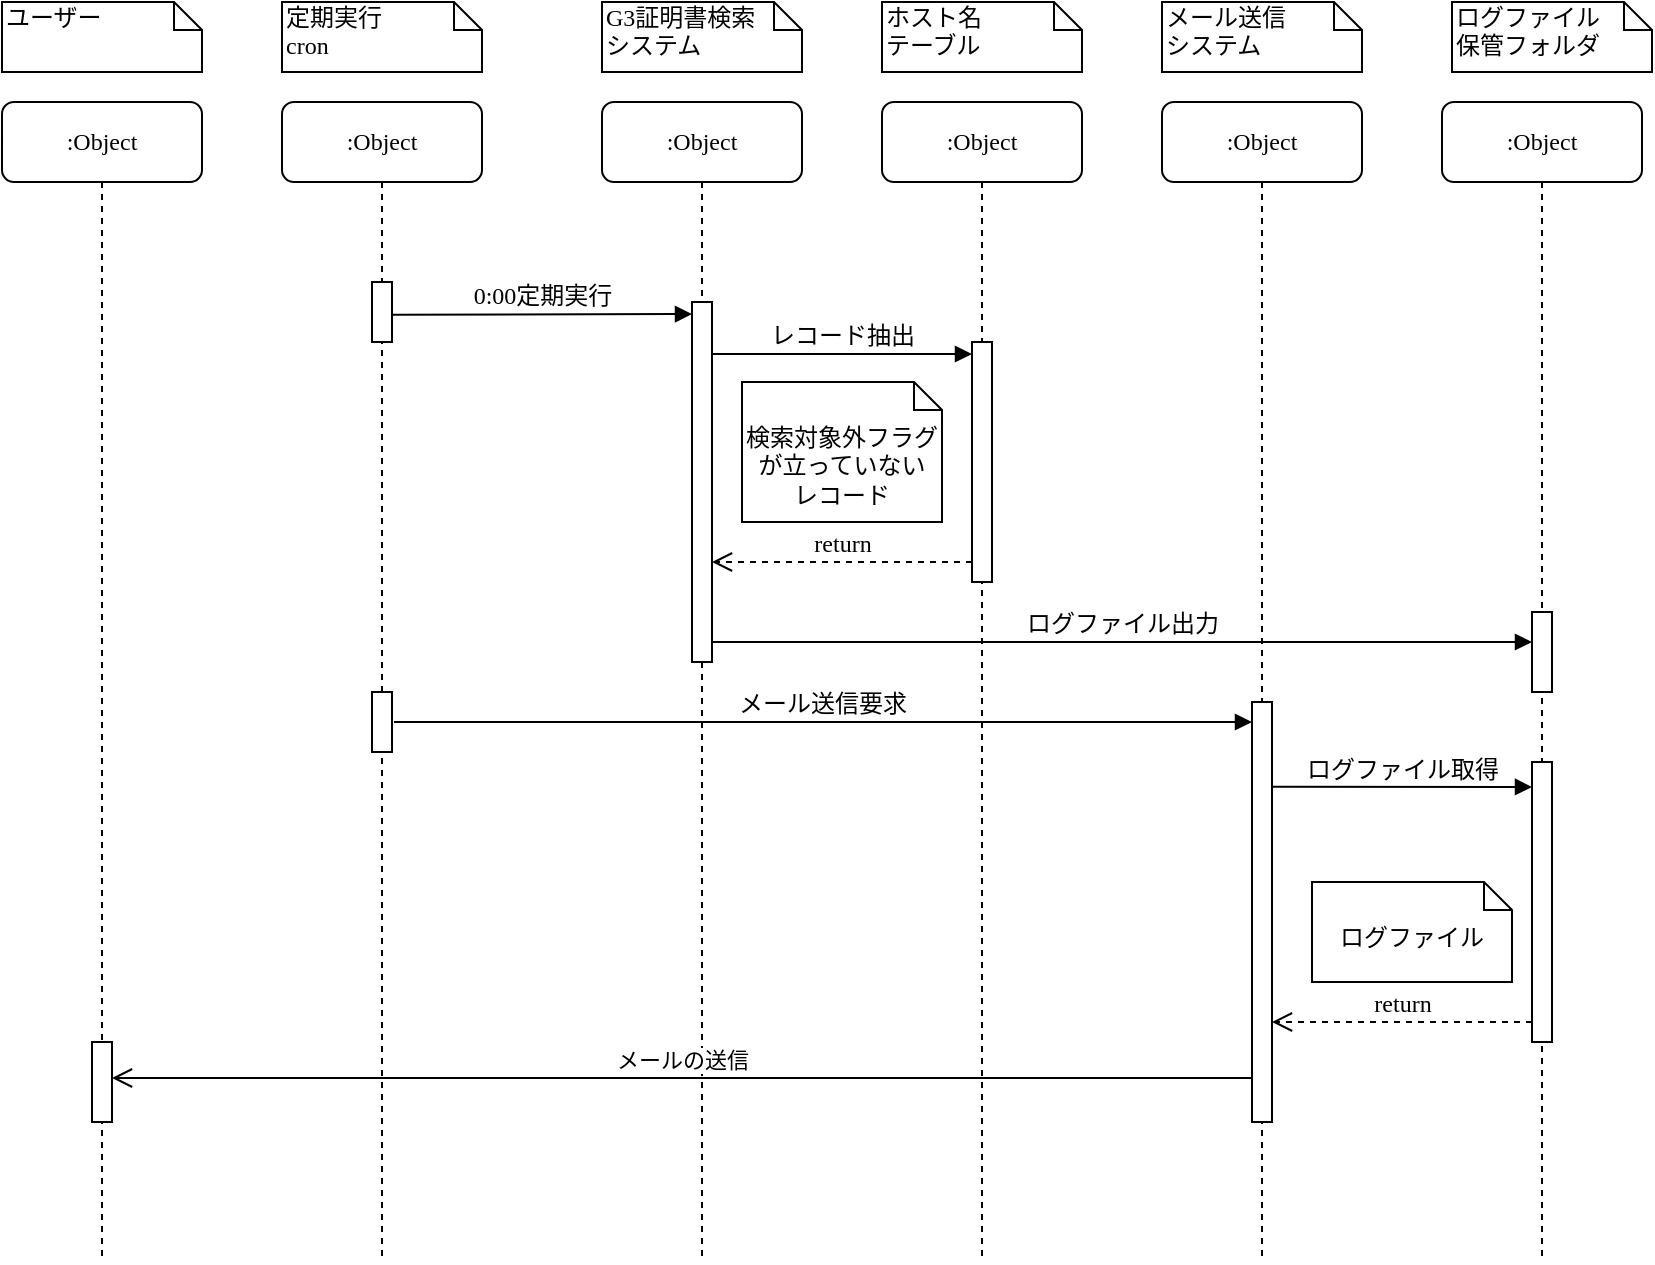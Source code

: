 <mxfile version="13.10.6" type="github" pages="6">
  <diagram name="シーケンス図（定期実行）" id="13e1069c-82ec-6db2-03f1-153e76fe0fe0">
    <mxGraphModel dx="975" dy="587" grid="1" gridSize="10" guides="1" tooltips="1" connect="1" arrows="1" fold="1" page="1" pageScale="1" pageWidth="1100" pageHeight="850" background="#ffffff" math="0" shadow="0">
      <root>
        <mxCell id="0" />
        <mxCell id="1" parent="0" />
        <mxCell id="7baba1c4bc27f4b0-2" value=":Object" style="shape=umlLifeline;perimeter=lifelinePerimeter;whiteSpace=wrap;html=1;container=1;collapsible=0;recursiveResize=0;outlineConnect=0;rounded=1;shadow=0;comic=0;labelBackgroundColor=none;strokeWidth=1;fontFamily=Verdana;fontSize=12;align=center;" parent="1" vertex="1">
          <mxGeometry x="240" y="80" width="100" height="580" as="geometry" />
        </mxCell>
        <mxCell id="7baba1c4bc27f4b0-10" value="" style="html=1;points=[];perimeter=orthogonalPerimeter;rounded=0;shadow=0;comic=0;labelBackgroundColor=none;strokeWidth=1;fontFamily=Verdana;fontSize=12;align=center;" parent="7baba1c4bc27f4b0-2" vertex="1">
          <mxGeometry x="45" y="90" width="10" height="30" as="geometry" />
        </mxCell>
        <mxCell id="7baba1c4bc27f4b0-37" value="" style="html=1;points=[];perimeter=orthogonalPerimeter;rounded=0;shadow=0;comic=0;labelBackgroundColor=none;strokeWidth=1;fontFamily=Verdana;fontSize=12;align=center;" parent="7baba1c4bc27f4b0-2" vertex="1">
          <mxGeometry x="45" y="295" width="10" height="30" as="geometry" />
        </mxCell>
        <mxCell id="7baba1c4bc27f4b0-3" value=":Object" style="shape=umlLifeline;perimeter=lifelinePerimeter;whiteSpace=wrap;html=1;container=1;collapsible=0;recursiveResize=0;outlineConnect=0;rounded=1;shadow=0;comic=0;labelBackgroundColor=none;strokeWidth=1;fontFamily=Verdana;fontSize=12;align=center;" parent="1" vertex="1">
          <mxGeometry x="400" y="80" width="100" height="580" as="geometry" />
        </mxCell>
        <mxCell id="7baba1c4bc27f4b0-13" value="" style="html=1;points=[];perimeter=orthogonalPerimeter;rounded=0;shadow=0;comic=0;labelBackgroundColor=none;strokeWidth=1;fontFamily=Verdana;fontSize=12;align=center;" parent="7baba1c4bc27f4b0-3" vertex="1">
          <mxGeometry x="45" y="100" width="10" height="180" as="geometry" />
        </mxCell>
        <mxCell id="7baba1c4bc27f4b0-4" value=":Object" style="shape=umlLifeline;perimeter=lifelinePerimeter;whiteSpace=wrap;html=1;container=1;collapsible=0;recursiveResize=0;outlineConnect=0;rounded=1;shadow=0;comic=0;labelBackgroundColor=none;strokeWidth=1;fontFamily=Verdana;fontSize=12;align=center;" parent="1" vertex="1">
          <mxGeometry x="540" y="80" width="100" height="580" as="geometry" />
        </mxCell>
        <mxCell id="7baba1c4bc27f4b0-5" value=":Object" style="shape=umlLifeline;perimeter=lifelinePerimeter;whiteSpace=wrap;html=1;container=1;collapsible=0;recursiveResize=0;outlineConnect=0;rounded=1;shadow=0;comic=0;labelBackgroundColor=none;strokeWidth=1;fontFamily=Verdana;fontSize=12;align=center;" parent="1" vertex="1">
          <mxGeometry x="680" y="80" width="100" height="580" as="geometry" />
        </mxCell>
        <mxCell id="7baba1c4bc27f4b0-6" value=":Object" style="shape=umlLifeline;perimeter=lifelinePerimeter;whiteSpace=wrap;html=1;container=1;collapsible=0;recursiveResize=0;outlineConnect=0;rounded=1;shadow=0;comic=0;labelBackgroundColor=none;strokeWidth=1;fontFamily=Verdana;fontSize=12;align=center;" parent="1" vertex="1">
          <mxGeometry x="820" y="80" width="100" height="580" as="geometry" />
        </mxCell>
        <mxCell id="HY1Ta8MhCHpQZ7dJACeX-5" value="" style="html=1;points=[];perimeter=orthogonalPerimeter;rounded=0;shadow=0;comic=0;labelBackgroundColor=none;strokeWidth=1;fontFamily=Verdana;fontSize=12;align=center;" parent="7baba1c4bc27f4b0-6" vertex="1">
          <mxGeometry x="45" y="255" width="10" height="40" as="geometry" />
        </mxCell>
        <mxCell id="HY1Ta8MhCHpQZ7dJACeX-6" value="" style="html=1;points=[];perimeter=orthogonalPerimeter;rounded=0;shadow=0;comic=0;labelBackgroundColor=none;strokeWidth=1;fontFamily=Verdana;fontSize=12;align=center;" parent="7baba1c4bc27f4b0-6" vertex="1">
          <mxGeometry x="45" y="330" width="10" height="140" as="geometry" />
        </mxCell>
        <mxCell id="7baba1c4bc27f4b0-8" value=":Object" style="shape=umlLifeline;perimeter=lifelinePerimeter;whiteSpace=wrap;html=1;container=1;collapsible=0;recursiveResize=0;outlineConnect=0;rounded=1;shadow=0;comic=0;labelBackgroundColor=none;strokeWidth=1;fontFamily=Verdana;fontSize=12;align=center;" parent="1" vertex="1">
          <mxGeometry x="100" y="80" width="100" height="580" as="geometry" />
        </mxCell>
        <mxCell id="7baba1c4bc27f4b0-9" value="" style="html=1;points=[];perimeter=orthogonalPerimeter;rounded=0;shadow=0;comic=0;labelBackgroundColor=none;strokeWidth=1;fontFamily=Verdana;fontSize=12;align=center;" parent="7baba1c4bc27f4b0-8" vertex="1">
          <mxGeometry x="45" y="470" width="10" height="40" as="geometry" />
        </mxCell>
        <mxCell id="7baba1c4bc27f4b0-16" value="" style="html=1;points=[];perimeter=orthogonalPerimeter;rounded=0;shadow=0;comic=0;labelBackgroundColor=none;strokeWidth=1;fontFamily=Verdana;fontSize=12;align=center;" parent="1" vertex="1">
          <mxGeometry x="585" y="200" width="10" height="120" as="geometry" />
        </mxCell>
        <mxCell id="7baba1c4bc27f4b0-17" value="レコード抽出" style="html=1;verticalAlign=bottom;endArrow=block;labelBackgroundColor=none;fontFamily=Verdana;fontSize=12;edgeStyle=elbowEdgeStyle;elbow=vertical;" parent="1" edge="1">
          <mxGeometry relative="1" as="geometry">
            <mxPoint x="455" y="206" as="sourcePoint" />
            <Array as="points">
              <mxPoint x="460" y="206" />
            </Array>
            <mxPoint x="585" y="206" as="targetPoint" />
          </mxGeometry>
        </mxCell>
        <mxCell id="7baba1c4bc27f4b0-19" value="" style="html=1;points=[];perimeter=orthogonalPerimeter;rounded=0;shadow=0;comic=0;labelBackgroundColor=none;strokeWidth=1;fontFamily=Verdana;fontSize=12;align=center;" parent="1" vertex="1">
          <mxGeometry x="725" y="380" width="10" height="210" as="geometry" />
        </mxCell>
        <mxCell id="7baba1c4bc27f4b0-21" value="return" style="html=1;verticalAlign=bottom;endArrow=open;dashed=1;endSize=8;labelBackgroundColor=none;fontFamily=Verdana;fontSize=12;edgeStyle=elbowEdgeStyle;elbow=vertical;" parent="1" edge="1">
          <mxGeometry relative="1" as="geometry">
            <mxPoint x="455" y="310" as="targetPoint" />
            <Array as="points">
              <mxPoint x="530" y="310" />
              <mxPoint x="530" y="300" />
              <mxPoint x="560" y="300" />
            </Array>
            <mxPoint x="585" y="310" as="sourcePoint" />
          </mxGeometry>
        </mxCell>
        <mxCell id="7baba1c4bc27f4b0-14" value="0:00定期実行" style="html=1;verticalAlign=bottom;endArrow=block;entryX=0;entryY=0;labelBackgroundColor=none;fontFamily=Verdana;fontSize=12;edgeStyle=elbowEdgeStyle;elbow=vertical;" parent="1" edge="1">
          <mxGeometry relative="1" as="geometry">
            <mxPoint x="295" y="186.333" as="sourcePoint" />
            <mxPoint x="445" y="186.0" as="targetPoint" />
          </mxGeometry>
        </mxCell>
        <mxCell id="7baba1c4bc27f4b0-40" value="ユーザー" style="shape=note;whiteSpace=wrap;html=1;size=14;verticalAlign=top;align=left;spacingTop=-6;rounded=0;shadow=0;comic=0;labelBackgroundColor=none;strokeWidth=1;fontFamily=Verdana;fontSize=12" parent="1" vertex="1">
          <mxGeometry x="100" y="30" width="100" height="35" as="geometry" />
        </mxCell>
        <mxCell id="7baba1c4bc27f4b0-41" value="&lt;div&gt;ホスト名&lt;/div&gt;&lt;div&gt;テーブル&lt;/div&gt;" style="shape=note;whiteSpace=wrap;html=1;size=14;verticalAlign=top;align=left;spacingTop=-6;rounded=0;shadow=0;comic=0;labelBackgroundColor=none;strokeWidth=1;fontFamily=Verdana;fontSize=12" parent="1" vertex="1">
          <mxGeometry x="540" y="30" width="100" height="35" as="geometry" />
        </mxCell>
        <mxCell id="7baba1c4bc27f4b0-42" value="G3証明書検索&lt;br&gt;システム" style="shape=note;whiteSpace=wrap;html=1;size=14;verticalAlign=top;align=left;spacingTop=-6;rounded=0;shadow=0;comic=0;labelBackgroundColor=none;strokeWidth=1;fontFamily=Verdana;fontSize=12" parent="1" vertex="1">
          <mxGeometry x="400" y="30" width="100" height="35" as="geometry" />
        </mxCell>
        <mxCell id="7baba1c4bc27f4b0-43" value="&lt;div&gt;メール送信&lt;/div&gt;&lt;div&gt;システム&lt;br&gt;&lt;/div&gt;" style="shape=note;whiteSpace=wrap;html=1;size=14;verticalAlign=top;align=left;spacingTop=-6;rounded=0;shadow=0;comic=0;labelBackgroundColor=none;strokeWidth=1;fontFamily=Verdana;fontSize=12" parent="1" vertex="1">
          <mxGeometry x="680" y="30" width="100" height="35" as="geometry" />
        </mxCell>
        <mxCell id="7baba1c4bc27f4b0-44" value="定期実行&lt;br&gt;cron" style="shape=note;whiteSpace=wrap;html=1;size=14;verticalAlign=top;align=left;spacingTop=-6;rounded=0;shadow=0;comic=0;labelBackgroundColor=none;strokeWidth=1;fontFamily=Verdana;fontSize=12" parent="1" vertex="1">
          <mxGeometry x="240" y="30" width="100" height="35" as="geometry" />
        </mxCell>
        <mxCell id="7baba1c4bc27f4b0-45" value="ログファイル&lt;br&gt;保管フォルダ" style="shape=note;whiteSpace=wrap;html=1;size=14;verticalAlign=top;align=left;spacingTop=-6;rounded=0;shadow=0;comic=0;labelBackgroundColor=none;strokeWidth=1;fontFamily=Verdana;fontSize=12" parent="1" vertex="1">
          <mxGeometry x="825" y="30" width="100" height="35" as="geometry" />
        </mxCell>
        <mxCell id="HY1Ta8MhCHpQZ7dJACeX-1" value="検索対象外フラグが立っていない&lt;br&gt;レコード" style="shape=note2;boundedLbl=1;whiteSpace=wrap;html=1;size=14;verticalAlign=top;align=center;" parent="1" vertex="1">
          <mxGeometry x="470" y="220" width="100" height="70" as="geometry" />
        </mxCell>
        <mxCell id="HY1Ta8MhCHpQZ7dJACeX-2" value="メール送信要求" style="html=1;verticalAlign=bottom;endArrow=block;labelBackgroundColor=none;fontFamily=Verdana;fontSize=12;edgeStyle=elbowEdgeStyle;elbow=vertical;" parent="1" target="7baba1c4bc27f4b0-19" edge="1">
          <mxGeometry relative="1" as="geometry">
            <mxPoint x="296" y="390.003" as="sourcePoint" />
            <mxPoint x="556" y="390" as="targetPoint" />
          </mxGeometry>
        </mxCell>
        <mxCell id="HY1Ta8MhCHpQZ7dJACeX-3" value="メールの送信" style="html=1;verticalAlign=bottom;endArrow=open;endSize=8;" parent="1" target="7baba1c4bc27f4b0-9" edge="1">
          <mxGeometry relative="1" as="geometry">
            <mxPoint x="725" y="568" as="sourcePoint" />
            <mxPoint x="149.833" y="568" as="targetPoint" />
          </mxGeometry>
        </mxCell>
        <mxCell id="HY1Ta8MhCHpQZ7dJACeX-4" value="ログファイル出力" style="html=1;verticalAlign=bottom;endArrow=block;labelBackgroundColor=none;fontFamily=Verdana;fontSize=12;edgeStyle=elbowEdgeStyle;elbow=vertical;" parent="1" source="7baba1c4bc27f4b0-13" target="HY1Ta8MhCHpQZ7dJACeX-5" edge="1">
          <mxGeometry relative="1" as="geometry">
            <mxPoint x="457" y="350" as="sourcePoint" />
            <mxPoint x="866.5" y="350.333" as="targetPoint" />
            <Array as="points">
              <mxPoint x="680" y="350" />
            </Array>
          </mxGeometry>
        </mxCell>
        <mxCell id="HY1Ta8MhCHpQZ7dJACeX-7" value="ログファイル取得" style="html=1;verticalAlign=bottom;endArrow=block;labelBackgroundColor=none;fontFamily=Verdana;fontSize=12;edgeStyle=elbowEdgeStyle;elbow=vertical;" parent="1" edge="1">
          <mxGeometry relative="1" as="geometry">
            <mxPoint x="735" y="422.333" as="sourcePoint" />
            <mxPoint x="865" y="422.333" as="targetPoint" />
          </mxGeometry>
        </mxCell>
        <mxCell id="HY1Ta8MhCHpQZ7dJACeX-8" value="return" style="html=1;verticalAlign=bottom;endArrow=open;dashed=1;endSize=8;labelBackgroundColor=none;fontFamily=Verdana;fontSize=12;edgeStyle=elbowEdgeStyle;elbow=vertical;" parent="1" source="HY1Ta8MhCHpQZ7dJACeX-6" target="7baba1c4bc27f4b0-19" edge="1">
          <mxGeometry relative="1" as="geometry">
            <mxPoint x="730" y="540" as="targetPoint" />
            <Array as="points">
              <mxPoint x="815" y="540" />
              <mxPoint x="815" y="530" />
              <mxPoint x="845" y="530" />
            </Array>
            <mxPoint x="870" y="540" as="sourcePoint" />
          </mxGeometry>
        </mxCell>
        <mxCell id="HY1Ta8MhCHpQZ7dJACeX-9" value="ログファイル" style="shape=note2;boundedLbl=1;whiteSpace=wrap;html=1;size=14;verticalAlign=top;align=center;" parent="1" vertex="1">
          <mxGeometry x="755" y="470" width="100" height="50" as="geometry" />
        </mxCell>
      </root>
    </mxGraphModel>
  </diagram>
  <diagram id="m0Q9sx268DfUwjhK4s5F" name="シーケンス図（特定日検索）">
    <mxGraphModel dx="975" dy="587" grid="1" gridSize="10" guides="1" tooltips="1" connect="1" arrows="1" fold="1" page="1" pageScale="1" pageWidth="827" pageHeight="1169" math="0" shadow="0">
      <root>
        <mxCell id="Yc9LPZd54kfcNAisiiT4-0" />
        <mxCell id="Yc9LPZd54kfcNAisiiT4-1" parent="Yc9LPZd54kfcNAisiiT4-0" />
        <mxCell id="Yc9LPZd54kfcNAisiiT4-2" value=":Object" style="shape=umlLifeline;perimeter=lifelinePerimeter;whiteSpace=wrap;html=1;container=1;collapsible=0;recursiveResize=0;outlineConnect=0;rounded=1;shadow=0;comic=0;labelBackgroundColor=none;strokeWidth=1;fontFamily=Verdana;fontSize=12;align=center;" vertex="1" parent="Yc9LPZd54kfcNAisiiT4-1">
          <mxGeometry x="180" y="90" width="100" height="580" as="geometry" />
        </mxCell>
        <mxCell id="Yc9LPZd54kfcNAisiiT4-3" value="" style="html=1;points=[];perimeter=orthogonalPerimeter;rounded=0;shadow=0;comic=0;labelBackgroundColor=none;strokeWidth=1;fontFamily=Verdana;fontSize=12;align=center;" vertex="1" parent="Yc9LPZd54kfcNAisiiT4-2">
          <mxGeometry x="45" y="90" width="10" height="180" as="geometry" />
        </mxCell>
        <mxCell id="Yc9LPZd54kfcNAisiiT4-4" value="" style="html=1;points=[];perimeter=orthogonalPerimeter;rounded=0;shadow=0;comic=0;labelBackgroundColor=none;strokeWidth=1;fontFamily=Verdana;fontSize=12;align=center;" vertex="1" parent="Yc9LPZd54kfcNAisiiT4-2">
          <mxGeometry x="45" y="290" width="10" height="50" as="geometry" />
        </mxCell>
        <mxCell id="Yc9LPZd54kfcNAisiiT4-5" value="画面更新" style="html=1;verticalAlign=bottom;endArrow=block;" edge="1" parent="Yc9LPZd54kfcNAisiiT4-2" source="Yc9LPZd54kfcNAisiiT4-4" target="Yc9LPZd54kfcNAisiiT4-4">
          <mxGeometry x="0.333" y="-35" width="80" relative="1" as="geometry">
            <mxPoint x="50" y="300" as="sourcePoint" />
            <mxPoint x="130" y="300" as="targetPoint" />
            <mxPoint x="35" y="35" as="offset" />
          </mxGeometry>
        </mxCell>
        <mxCell id="Yc9LPZd54kfcNAisiiT4-6" value=":Object" style="shape=umlLifeline;perimeter=lifelinePerimeter;whiteSpace=wrap;html=1;container=1;collapsible=0;recursiveResize=0;outlineConnect=0;rounded=1;shadow=0;comic=0;labelBackgroundColor=none;strokeWidth=1;fontFamily=Verdana;fontSize=12;align=center;" vertex="1" parent="Yc9LPZd54kfcNAisiiT4-1">
          <mxGeometry x="340" y="90" width="100" height="580" as="geometry" />
        </mxCell>
        <mxCell id="Yc9LPZd54kfcNAisiiT4-7" value="" style="html=1;points=[];perimeter=orthogonalPerimeter;rounded=0;shadow=0;comic=0;labelBackgroundColor=none;strokeWidth=1;fontFamily=Verdana;fontSize=12;align=center;" vertex="1" parent="Yc9LPZd54kfcNAisiiT4-6">
          <mxGeometry x="45" y="117.5" width="10" height="152.5" as="geometry" />
        </mxCell>
        <mxCell id="Yc9LPZd54kfcNAisiiT4-8" value=":Object" style="shape=umlLifeline;perimeter=lifelinePerimeter;whiteSpace=wrap;html=1;container=1;collapsible=0;recursiveResize=0;outlineConnect=0;rounded=1;shadow=0;comic=0;labelBackgroundColor=none;strokeWidth=1;fontFamily=Verdana;fontSize=12;align=center;" vertex="1" parent="Yc9LPZd54kfcNAisiiT4-1">
          <mxGeometry x="40" y="90" width="100" height="580" as="geometry" />
        </mxCell>
        <mxCell id="Yc9LPZd54kfcNAisiiT4-9" value="" style="html=1;points=[];perimeter=orthogonalPerimeter;rounded=0;shadow=0;comic=0;labelBackgroundColor=none;strokeWidth=1;fontFamily=Verdana;fontSize=12;align=center;" vertex="1" parent="Yc9LPZd54kfcNAisiiT4-8">
          <mxGeometry x="45" y="90" width="10" height="270" as="geometry" />
        </mxCell>
        <mxCell id="Yc9LPZd54kfcNAisiiT4-10" value="ログイン" style="html=1;verticalAlign=bottom;endArrow=block;labelBackgroundColor=none;fontFamily=Verdana;fontSize=12;edgeStyle=elbowEdgeStyle;elbow=vertical;" edge="1" parent="Yc9LPZd54kfcNAisiiT4-1" source="Yc9LPZd54kfcNAisiiT4-9" target="Yc9LPZd54kfcNAisiiT4-3">
          <mxGeometry relative="1" as="geometry">
            <mxPoint x="90" y="196.333" as="sourcePoint" />
            <mxPoint x="229.5" y="196" as="targetPoint" />
            <Array as="points">
              <mxPoint x="160" y="200" />
            </Array>
          </mxGeometry>
        </mxCell>
        <mxCell id="Yc9LPZd54kfcNAisiiT4-11" value="ユーザー" style="shape=note;whiteSpace=wrap;html=1;size=14;verticalAlign=top;align=left;spacingTop=-6;rounded=0;shadow=0;comic=0;labelBackgroundColor=none;strokeWidth=1;fontFamily=Verdana;fontSize=12" vertex="1" parent="Yc9LPZd54kfcNAisiiT4-1">
          <mxGeometry x="40" y="40" width="100" height="35" as="geometry" />
        </mxCell>
        <mxCell id="Yc9LPZd54kfcNAisiiT4-12" value="ログファイル&lt;br&gt;検索画面" style="shape=note;whiteSpace=wrap;html=1;size=14;verticalAlign=top;align=left;spacingTop=-6;rounded=0;shadow=0;comic=0;labelBackgroundColor=none;strokeWidth=1;fontFamily=Verdana;fontSize=12" vertex="1" parent="Yc9LPZd54kfcNAisiiT4-1">
          <mxGeometry x="180" y="40" width="100" height="35" as="geometry" />
        </mxCell>
        <mxCell id="Yc9LPZd54kfcNAisiiT4-13" value="ログファイル&lt;br&gt;保管フォルダ" style="shape=note;whiteSpace=wrap;html=1;size=14;verticalAlign=top;align=left;spacingTop=-6;rounded=0;shadow=0;comic=0;labelBackgroundColor=none;strokeWidth=1;fontFamily=Verdana;fontSize=12" vertex="1" parent="Yc9LPZd54kfcNAisiiT4-1">
          <mxGeometry x="340" y="40" width="100" height="35" as="geometry" />
        </mxCell>
        <mxCell id="Yc9LPZd54kfcNAisiiT4-14" value="対象ログファイル要求" style="html=1;verticalAlign=bottom;endArrow=block;labelBackgroundColor=none;fontFamily=Verdana;fontSize=12;edgeStyle=elbowEdgeStyle;elbow=vertical;" edge="1" parent="Yc9LPZd54kfcNAisiiT4-1" source="Yc9LPZd54kfcNAisiiT4-3" target="Yc9LPZd54kfcNAisiiT4-7">
          <mxGeometry relative="1" as="geometry">
            <mxPoint x="230" y="230.003" as="sourcePoint" />
            <mxPoint x="659" y="230.333" as="targetPoint" />
            <Array as="points">
              <mxPoint x="320" y="220" />
            </Array>
          </mxGeometry>
        </mxCell>
        <mxCell id="Yc9LPZd54kfcNAisiiT4-15" value="return" style="html=1;verticalAlign=bottom;endArrow=open;dashed=1;endSize=8;labelBackgroundColor=none;fontFamily=Verdana;fontSize=12;edgeStyle=elbowEdgeStyle;elbow=vertical;exitX=0.167;exitY=0.875;exitDx=0;exitDy=0;exitPerimeter=0;" edge="1" parent="Yc9LPZd54kfcNAisiiT4-1" source="Yc9LPZd54kfcNAisiiT4-7" target="Yc9LPZd54kfcNAisiiT4-3">
          <mxGeometry relative="1" as="geometry">
            <mxPoint x="240" y="340" as="targetPoint" />
            <Array as="points">
              <mxPoint x="320" y="340" />
              <mxPoint x="320" y="330" />
              <mxPoint x="350" y="330" />
            </Array>
            <mxPoint x="370" y="340" as="sourcePoint" />
          </mxGeometry>
        </mxCell>
        <mxCell id="Yc9LPZd54kfcNAisiiT4-16" value="ログファイル" style="shape=note2;boundedLbl=1;whiteSpace=wrap;html=1;size=14;verticalAlign=top;align=center;" vertex="1" parent="Yc9LPZd54kfcNAisiiT4-1">
          <mxGeometry x="260" y="270" width="100" height="50" as="geometry" />
        </mxCell>
      </root>
    </mxGraphModel>
  </diagram>
  <diagram id="UDphBPeWMdEb_0x8lWvM" name="シーケンス図（全数検索）">
    <mxGraphModel dx="975" dy="587" grid="1" gridSize="10" guides="1" tooltips="1" connect="1" arrows="1" fold="1" page="1" pageScale="1" pageWidth="827" pageHeight="1169" math="0" shadow="0">
      <root>
        <mxCell id="hJKMPfbXmjfWC26w4vhZ-0" />
        <mxCell id="hJKMPfbXmjfWC26w4vhZ-1" parent="hJKMPfbXmjfWC26w4vhZ-0" />
        <mxCell id="hJKMPfbXmjfWC26w4vhZ-2" value=":Object" style="shape=umlLifeline;perimeter=lifelinePerimeter;whiteSpace=wrap;html=1;container=1;collapsible=0;recursiveResize=0;outlineConnect=0;rounded=1;shadow=0;comic=0;labelBackgroundColor=none;strokeWidth=1;fontFamily=Verdana;fontSize=12;align=center;" vertex="1" parent="hJKMPfbXmjfWC26w4vhZ-1">
          <mxGeometry x="180" y="90" width="100" height="740" as="geometry" />
        </mxCell>
        <mxCell id="hJKMPfbXmjfWC26w4vhZ-3" value="" style="html=1;points=[];perimeter=orthogonalPerimeter;rounded=0;shadow=0;comic=0;labelBackgroundColor=none;strokeWidth=1;fontFamily=Verdana;fontSize=12;align=center;" vertex="1" parent="hJKMPfbXmjfWC26w4vhZ-2">
          <mxGeometry x="45" y="90" width="10" height="530" as="geometry" />
        </mxCell>
        <mxCell id="hJKMPfbXmjfWC26w4vhZ-4" value="" style="html=1;points=[];perimeter=orthogonalPerimeter;rounded=0;shadow=0;comic=0;labelBackgroundColor=none;strokeWidth=1;fontFamily=Verdana;fontSize=12;align=center;" vertex="1" parent="hJKMPfbXmjfWC26w4vhZ-2">
          <mxGeometry x="45" y="660" width="10" height="40" as="geometry" />
        </mxCell>
        <mxCell id="hJKMPfbXmjfWC26w4vhZ-5" value="画面更新" style="html=1;verticalAlign=bottom;endArrow=block;" edge="1" parent="hJKMPfbXmjfWC26w4vhZ-2" source="hJKMPfbXmjfWC26w4vhZ-4" target="hJKMPfbXmjfWC26w4vhZ-4">
          <mxGeometry x="0.333" y="-35" width="80" relative="1" as="geometry">
            <mxPoint x="60" y="670" as="sourcePoint" />
            <mxPoint x="140" y="670" as="targetPoint" />
            <mxPoint x="35" y="35" as="offset" />
          </mxGeometry>
        </mxCell>
        <mxCell id="hJKMPfbXmjfWC26w4vhZ-6" value=":Object" style="shape=umlLifeline;perimeter=lifelinePerimeter;whiteSpace=wrap;html=1;container=1;collapsible=0;recursiveResize=0;outlineConnect=0;rounded=1;shadow=0;comic=0;labelBackgroundColor=none;strokeWidth=1;fontFamily=Verdana;fontSize=12;align=center;" vertex="1" parent="hJKMPfbXmjfWC26w4vhZ-1">
          <mxGeometry x="340" y="90" width="100" height="740" as="geometry" />
        </mxCell>
        <mxCell id="hJKMPfbXmjfWC26w4vhZ-7" value="" style="html=1;points=[];perimeter=orthogonalPerimeter;rounded=0;shadow=0;comic=0;labelBackgroundColor=none;strokeWidth=1;fontFamily=Verdana;fontSize=12;align=center;" vertex="1" parent="hJKMPfbXmjfWC26w4vhZ-6">
          <mxGeometry x="45" y="100" width="10" height="320" as="geometry" />
        </mxCell>
        <mxCell id="hJKMPfbXmjfWC26w4vhZ-8" value=":Object" style="shape=umlLifeline;perimeter=lifelinePerimeter;whiteSpace=wrap;html=1;container=1;collapsible=0;recursiveResize=0;outlineConnect=0;rounded=1;shadow=0;comic=0;labelBackgroundColor=none;strokeWidth=1;fontFamily=Verdana;fontSize=12;align=center;" vertex="1" parent="hJKMPfbXmjfWC26w4vhZ-1">
          <mxGeometry x="480" y="90" width="100" height="740" as="geometry" />
        </mxCell>
        <mxCell id="hJKMPfbXmjfWC26w4vhZ-9" value=":Object" style="shape=umlLifeline;perimeter=lifelinePerimeter;whiteSpace=wrap;html=1;container=1;collapsible=0;recursiveResize=0;outlineConnect=0;rounded=1;shadow=0;comic=0;labelBackgroundColor=none;strokeWidth=1;fontFamily=Verdana;fontSize=12;align=center;" vertex="1" parent="hJKMPfbXmjfWC26w4vhZ-1">
          <mxGeometry x="620" y="90" width="100" height="740" as="geometry" />
        </mxCell>
        <mxCell id="hJKMPfbXmjfWC26w4vhZ-10" value="" style="html=1;points=[];perimeter=orthogonalPerimeter;rounded=0;shadow=0;comic=0;labelBackgroundColor=none;strokeWidth=1;fontFamily=Verdana;fontSize=12;align=center;" vertex="1" parent="hJKMPfbXmjfWC26w4vhZ-9">
          <mxGeometry x="45" y="457" width="10" height="163" as="geometry" />
        </mxCell>
        <mxCell id="hJKMPfbXmjfWC26w4vhZ-11" value=":Object" style="shape=umlLifeline;perimeter=lifelinePerimeter;whiteSpace=wrap;html=1;container=1;collapsible=0;recursiveResize=0;outlineConnect=0;rounded=1;shadow=0;comic=0;labelBackgroundColor=none;strokeWidth=1;fontFamily=Verdana;fontSize=12;align=center;" vertex="1" parent="hJKMPfbXmjfWC26w4vhZ-1">
          <mxGeometry x="40" y="90" width="100" height="740" as="geometry" />
        </mxCell>
        <mxCell id="hJKMPfbXmjfWC26w4vhZ-12" value="" style="html=1;points=[];perimeter=orthogonalPerimeter;rounded=0;shadow=0;comic=0;labelBackgroundColor=none;strokeWidth=1;fontFamily=Verdana;fontSize=12;align=center;" vertex="1" parent="hJKMPfbXmjfWC26w4vhZ-11">
          <mxGeometry x="45" y="90" width="10" height="630" as="geometry" />
        </mxCell>
        <mxCell id="hJKMPfbXmjfWC26w4vhZ-13" value="" style="html=1;points=[];perimeter=orthogonalPerimeter;rounded=0;shadow=0;comic=0;labelBackgroundColor=none;strokeWidth=1;fontFamily=Verdana;fontSize=12;align=center;" vertex="1" parent="hJKMPfbXmjfWC26w4vhZ-1">
          <mxGeometry x="525" y="210" width="10" height="130" as="geometry" />
        </mxCell>
        <mxCell id="hJKMPfbXmjfWC26w4vhZ-14" value="全レコード抽出" style="html=1;verticalAlign=bottom;endArrow=block;labelBackgroundColor=none;fontFamily=Verdana;fontSize=12;edgeStyle=elbowEdgeStyle;elbow=vertical;" edge="1" parent="hJKMPfbXmjfWC26w4vhZ-1">
          <mxGeometry relative="1" as="geometry">
            <mxPoint x="395" y="240" as="sourcePoint" />
            <Array as="points">
              <mxPoint x="400" y="240" />
            </Array>
            <mxPoint x="525" y="240" as="targetPoint" />
          </mxGeometry>
        </mxCell>
        <mxCell id="hJKMPfbXmjfWC26w4vhZ-15" value="" style="html=1;points=[];perimeter=orthogonalPerimeter;rounded=0;shadow=0;comic=0;labelBackgroundColor=none;strokeWidth=1;fontFamily=Verdana;fontSize=12;align=center;" vertex="1" parent="hJKMPfbXmjfWC26w4vhZ-1">
          <mxGeometry x="665" y="443" width="10" height="40" as="geometry" />
        </mxCell>
        <mxCell id="hJKMPfbXmjfWC26w4vhZ-16" value="return" style="html=1;verticalAlign=bottom;endArrow=open;dashed=1;endSize=8;labelBackgroundColor=none;fontFamily=Verdana;fontSize=12;edgeStyle=elbowEdgeStyle;elbow=vertical;" edge="1" parent="hJKMPfbXmjfWC26w4vhZ-1" source="hJKMPfbXmjfWC26w4vhZ-13" target="hJKMPfbXmjfWC26w4vhZ-7">
          <mxGeometry relative="1" as="geometry">
            <mxPoint x="395" y="330" as="targetPoint" />
            <Array as="points">
              <mxPoint x="470" y="330" />
              <mxPoint x="470" y="320" />
              <mxPoint x="500" y="320" />
            </Array>
            <mxPoint x="525" y="330" as="sourcePoint" />
          </mxGeometry>
        </mxCell>
        <mxCell id="hJKMPfbXmjfWC26w4vhZ-17" value="ユーザー" style="shape=note;whiteSpace=wrap;html=1;size=14;verticalAlign=top;align=left;spacingTop=-6;rounded=0;shadow=0;comic=0;labelBackgroundColor=none;strokeWidth=1;fontFamily=Verdana;fontSize=12" vertex="1" parent="hJKMPfbXmjfWC26w4vhZ-1">
          <mxGeometry x="40" y="40" width="100" height="35" as="geometry" />
        </mxCell>
        <mxCell id="hJKMPfbXmjfWC26w4vhZ-18" value="&lt;div&gt;ホスト名&lt;/div&gt;&lt;div&gt;テーブル&lt;/div&gt;" style="shape=note;whiteSpace=wrap;html=1;size=14;verticalAlign=top;align=left;spacingTop=-6;rounded=0;shadow=0;comic=0;labelBackgroundColor=none;strokeWidth=1;fontFamily=Verdana;fontSize=12" vertex="1" parent="hJKMPfbXmjfWC26w4vhZ-1">
          <mxGeometry x="480" y="40" width="100" height="35" as="geometry" />
        </mxCell>
        <mxCell id="hJKMPfbXmjfWC26w4vhZ-19" value="G3証明書検索&lt;br&gt;システム" style="shape=note;whiteSpace=wrap;html=1;size=14;verticalAlign=top;align=left;spacingTop=-6;rounded=0;shadow=0;comic=0;labelBackgroundColor=none;strokeWidth=1;fontFamily=Verdana;fontSize=12" vertex="1" parent="hJKMPfbXmjfWC26w4vhZ-1">
          <mxGeometry x="340" y="40" width="100" height="35" as="geometry" />
        </mxCell>
        <mxCell id="hJKMPfbXmjfWC26w4vhZ-20" value="ログファイル&lt;br&gt;保管フォルダ" style="shape=note;whiteSpace=wrap;html=1;size=14;verticalAlign=top;align=left;spacingTop=-6;rounded=0;shadow=0;comic=0;labelBackgroundColor=none;strokeWidth=1;fontFamily=Verdana;fontSize=12" vertex="1" parent="hJKMPfbXmjfWC26w4vhZ-1">
          <mxGeometry x="620" y="40" width="100" height="35" as="geometry" />
        </mxCell>
        <mxCell id="hJKMPfbXmjfWC26w4vhZ-21" value="ログファイル&lt;br&gt;検索画面" style="shape=note;whiteSpace=wrap;html=1;size=14;verticalAlign=top;align=left;spacingTop=-6;rounded=0;shadow=0;comic=0;labelBackgroundColor=none;strokeWidth=1;fontFamily=Verdana;fontSize=12" vertex="1" parent="hJKMPfbXmjfWC26w4vhZ-1">
          <mxGeometry x="180" y="40" width="100" height="35" as="geometry" />
        </mxCell>
        <mxCell id="hJKMPfbXmjfWC26w4vhZ-22" value="全レコード" style="shape=note2;boundedLbl=1;whiteSpace=wrap;html=1;size=14;verticalAlign=top;align=center;" vertex="1" parent="hJKMPfbXmjfWC26w4vhZ-1">
          <mxGeometry x="410" y="260" width="100" height="50" as="geometry" />
        </mxCell>
        <mxCell id="hJKMPfbXmjfWC26w4vhZ-23" value="ログファイル要求" style="html=1;verticalAlign=bottom;endArrow=block;labelBackgroundColor=none;fontFamily=Verdana;fontSize=12;edgeStyle=elbowEdgeStyle;elbow=vertical;" edge="1" parent="hJKMPfbXmjfWC26w4vhZ-1" target="hJKMPfbXmjfWC26w4vhZ-10">
          <mxGeometry relative="1" as="geometry">
            <mxPoint x="236" y="567.003" as="sourcePoint" />
            <mxPoint x="665" y="567.333" as="targetPoint" />
          </mxGeometry>
        </mxCell>
        <mxCell id="hJKMPfbXmjfWC26w4vhZ-24" value="&lt;div&gt;ログファイル保存&lt;/div&gt;&lt;div&gt;（同名ファイルがあれば上書き）&lt;br&gt;&lt;/div&gt;" style="html=1;verticalAlign=bottom;endArrow=block;labelBackgroundColor=none;fontFamily=Verdana;fontSize=12;edgeStyle=elbowEdgeStyle;elbow=vertical;" edge="1" parent="hJKMPfbXmjfWC26w4vhZ-1" target="hJKMPfbXmjfWC26w4vhZ-15">
          <mxGeometry relative="1" as="geometry">
            <mxPoint x="395" y="463.003" as="sourcePoint" />
            <mxPoint x="525" y="463.003" as="targetPoint" />
          </mxGeometry>
        </mxCell>
        <mxCell id="hJKMPfbXmjfWC26w4vhZ-25" value="ログイン" style="html=1;verticalAlign=bottom;endArrow=block;labelBackgroundColor=none;fontFamily=Verdana;fontSize=12;edgeStyle=elbowEdgeStyle;elbow=vertical;" edge="1" parent="hJKMPfbXmjfWC26w4vhZ-1">
          <mxGeometry relative="1" as="geometry">
            <mxPoint x="95" y="193" as="sourcePoint" />
            <mxPoint x="225" y="193" as="targetPoint" />
            <Array as="points" />
          </mxGeometry>
        </mxCell>
        <mxCell id="hJKMPfbXmjfWC26w4vhZ-26" value="全数検索要求" style="html=1;verticalAlign=bottom;endArrow=block;entryX=0;entryY=0;labelBackgroundColor=none;fontFamily=Verdana;fontSize=12;edgeStyle=elbowEdgeStyle;elbow=vertical;" edge="1" parent="hJKMPfbXmjfWC26w4vhZ-1">
          <mxGeometry relative="1" as="geometry">
            <mxPoint x="235" y="220.003" as="sourcePoint" />
            <mxPoint x="385" y="220.17" as="targetPoint" />
          </mxGeometry>
        </mxCell>
        <mxCell id="hJKMPfbXmjfWC26w4vhZ-27" value="終了通知" style="html=1;verticalAlign=bottom;endArrow=open;dashed=1;endSize=8;labelBackgroundColor=none;fontFamily=Verdana;fontSize=12;edgeStyle=elbowEdgeStyle;elbow=vertical;" edge="1" parent="hJKMPfbXmjfWC26w4vhZ-1" source="hJKMPfbXmjfWC26w4vhZ-7" target="hJKMPfbXmjfWC26w4vhZ-3">
          <mxGeometry relative="1" as="geometry">
            <mxPoint x="235" y="473" as="targetPoint" />
            <Array as="points">
              <mxPoint x="250" y="490" />
              <mxPoint x="315" y="463" />
              <mxPoint x="345" y="463" />
            </Array>
            <mxPoint x="389.5" y="473" as="sourcePoint" />
          </mxGeometry>
        </mxCell>
        <mxCell id="hJKMPfbXmjfWC26w4vhZ-28" value="return" style="html=1;verticalAlign=bottom;endArrow=open;dashed=1;endSize=8;labelBackgroundColor=none;fontFamily=Verdana;fontSize=12;edgeStyle=elbowEdgeStyle;elbow=vertical;" edge="1" parent="hJKMPfbXmjfWC26w4vhZ-1" source="hJKMPfbXmjfWC26w4vhZ-10" target="hJKMPfbXmjfWC26w4vhZ-3">
          <mxGeometry relative="1" as="geometry">
            <mxPoint x="395" y="680" as="targetPoint" />
            <Array as="points">
              <mxPoint x="470" y="680" />
              <mxPoint x="470" y="670" />
              <mxPoint x="500" y="670" />
            </Array>
            <mxPoint x="665" y="680" as="sourcePoint" />
          </mxGeometry>
        </mxCell>
        <mxCell id="hJKMPfbXmjfWC26w4vhZ-29" value="全数検索&lt;br&gt;ログファイル" style="shape=note2;boundedLbl=1;whiteSpace=wrap;html=1;size=14;verticalAlign=top;align=center;" vertex="1" parent="hJKMPfbXmjfWC26w4vhZ-1">
          <mxGeometry x="480" y="610" width="100" height="60" as="geometry" />
        </mxCell>
        <mxCell id="hJKMPfbXmjfWC26w4vhZ-30" value="全数検索&lt;br&gt;ログファイル" style="shape=note2;boundedLbl=1;whiteSpace=wrap;html=1;size=14;verticalAlign=top;align=center;" vertex="1" parent="hJKMPfbXmjfWC26w4vhZ-1">
          <mxGeometry x="550" y="360" width="100" height="60" as="geometry" />
        </mxCell>
        <mxCell id="hJKMPfbXmjfWC26w4vhZ-31" value="&lt;div&gt;全数検索要求のたびにログファイル作成＆保存をする方法はかなり重そう&lt;/div&gt;&lt;div&gt;、、、というよりディレイ挟む関係で要求出してから何十時間も待つ可能性が高い&lt;/div&gt;&lt;div&gt;時間的な問題はどうしても避けられないのでとりあえずこれで&lt;/div&gt;&lt;div&gt;&lt;br&gt;&lt;/div&gt;" style="shape=note2;boundedLbl=1;whiteSpace=wrap;html=1;size=25;verticalAlign=top;align=center;" vertex="1" parent="hJKMPfbXmjfWC26w4vhZ-1">
          <mxGeometry x="390" y="750" width="470" height="80" as="geometry" />
        </mxCell>
      </root>
    </mxGraphModel>
  </diagram>
  <diagram id="nB8A7hhR7iNcvrRYf5c8" name="ER図">
    <mxGraphModel dx="975" dy="587" grid="1" gridSize="10" guides="1" tooltips="1" connect="1" arrows="1" fold="1" page="1" pageScale="1" pageWidth="827" pageHeight="1169" math="0" shadow="0">
      <root>
        <mxCell id="xNdc0RXTt3TWQ51rv9bm-0" />
        <mxCell id="xNdc0RXTt3TWQ51rv9bm-1" parent="xNdc0RXTt3TWQ51rv9bm-0" />
        <mxCell id="xNdc0RXTt3TWQ51rv9bm-2" value="顧客情報テーブル" style="shape=table;startSize=30;container=1;collapsible=1;childLayout=tableLayout;fixedRows=1;rowLines=0;fontStyle=1;align=center;resizeLast=1;" vertex="1" parent="xNdc0RXTt3TWQ51rv9bm-1">
          <mxGeometry x="40" y="100" width="410" height="300" as="geometry" />
        </mxCell>
        <mxCell id="xNdc0RXTt3TWQ51rv9bm-3" value="" style="shape=partialRectangle;collapsible=0;dropTarget=0;pointerEvents=0;fillColor=none;points=[[0,0.5],[1,0.5]];portConstraint=eastwest;top=0;left=0;right=0;bottom=1;" vertex="1" parent="xNdc0RXTt3TWQ51rv9bm-2">
          <mxGeometry y="30" width="410" height="30" as="geometry" />
        </mxCell>
        <mxCell id="xNdc0RXTt3TWQ51rv9bm-4" value="PK" style="shape=partialRectangle;overflow=hidden;connectable=0;fillColor=none;top=0;left=0;bottom=0;right=0;fontStyle=1;" vertex="1" parent="xNdc0RXTt3TWQ51rv9bm-3">
          <mxGeometry width="30" height="30" as="geometry" />
        </mxCell>
        <mxCell id="xNdc0RXTt3TWQ51rv9bm-5" value="顧客ID int NOT NULL " style="shape=partialRectangle;overflow=hidden;connectable=0;fillColor=none;top=0;left=0;bottom=0;right=0;align=left;spacingLeft=6;fontStyle=5;" vertex="1" parent="xNdc0RXTt3TWQ51rv9bm-3">
          <mxGeometry x="30" width="380" height="30" as="geometry" />
        </mxCell>
        <mxCell id="xNdc0RXTt3TWQ51rv9bm-6" value="" style="shape=partialRectangle;collapsible=0;dropTarget=0;pointerEvents=0;fillColor=none;points=[[0,0.5],[1,0.5]];portConstraint=eastwest;top=0;left=0;right=0;bottom=0;" vertex="1" parent="xNdc0RXTt3TWQ51rv9bm-2">
          <mxGeometry y="60" width="410" height="30" as="geometry" />
        </mxCell>
        <mxCell id="xNdc0RXTt3TWQ51rv9bm-7" value="" style="shape=partialRectangle;overflow=hidden;connectable=0;fillColor=none;top=0;left=0;bottom=0;right=0;" vertex="1" parent="xNdc0RXTt3TWQ51rv9bm-6">
          <mxGeometry width="30" height="30" as="geometry" />
        </mxCell>
        <mxCell id="xNdc0RXTt3TWQ51rv9bm-8" value="CN  char(255) NOT NULL" style="shape=partialRectangle;overflow=hidden;connectable=0;fillColor=none;top=0;left=0;bottom=0;right=0;align=left;spacingLeft=6;" vertex="1" parent="xNdc0RXTt3TWQ51rv9bm-6">
          <mxGeometry x="30" width="380" height="30" as="geometry" />
        </mxCell>
        <mxCell id="xNdc0RXTt3TWQ51rv9bm-9" value="" style="shape=partialRectangle;collapsible=0;dropTarget=0;pointerEvents=0;fillColor=none;points=[[0,0.5],[1,0.5]];portConstraint=eastwest;top=0;left=0;right=0;bottom=0;" vertex="1" parent="xNdc0RXTt3TWQ51rv9bm-2">
          <mxGeometry y="90" width="410" height="30" as="geometry" />
        </mxCell>
        <mxCell id="xNdc0RXTt3TWQ51rv9bm-10" value="" style="shape=partialRectangle;overflow=hidden;connectable=0;fillColor=none;top=0;left=0;bottom=0;right=0;" vertex="1" parent="xNdc0RXTt3TWQ51rv9bm-9">
          <mxGeometry width="30" height="30" as="geometry" />
        </mxCell>
        <mxCell id="xNdc0RXTt3TWQ51rv9bm-11" value="組織名(O)  char(255) NOT NULL" style="shape=partialRectangle;overflow=hidden;connectable=0;fillColor=none;top=0;left=0;bottom=0;right=0;align=left;spacingLeft=6;" vertex="1" parent="xNdc0RXTt3TWQ51rv9bm-9">
          <mxGeometry x="30" width="380" height="30" as="geometry" />
        </mxCell>
        <mxCell id="xNdc0RXTt3TWQ51rv9bm-12" value="CA  char(255) NOT NULL" style="shape=partialRectangle;overflow=hidden;connectable=0;fillColor=none;top=0;left=0;bottom=0;right=0;align=left;spacingLeft=6;" vertex="1" parent="xNdc0RXTt3TWQ51rv9bm-1">
          <mxGeometry x="70" y="220" width="380" height="30" as="geometry" />
        </mxCell>
        <mxCell id="xNdc0RXTt3TWQ51rv9bm-13" value=" 発行日  date(yy/mm/dd) NOT NULL" style="shape=partialRectangle;overflow=hidden;connectable=0;fillColor=none;top=0;left=0;bottom=0;right=0;align=left;spacingLeft=6;" vertex="1" parent="xNdc0RXTt3TWQ51rv9bm-1">
          <mxGeometry x="70" y="250" width="380" height="30" as="geometry" />
        </mxCell>
        <mxCell id="xNdc0RXTt3TWQ51rv9bm-14" value="有効期限  date(yy/nn/dd) NOT NULL" style="shape=partialRectangle;overflow=hidden;connectable=0;fillColor=none;top=0;left=0;bottom=0;right=0;align=left;spacingLeft=6;" vertex="1" parent="xNdc0RXTt3TWQ51rv9bm-1">
          <mxGeometry x="70" y="280" width="380" height="30" as="geometry" />
        </mxCell>
        <mxCell id="xNdc0RXTt3TWQ51rv9bm-15" value="指定事業者CN  char(255) NOT NULL" style="shape=partialRectangle;overflow=hidden;connectable=0;fillColor=none;top=0;left=0;bottom=0;right=0;align=left;spacingLeft=6;" vertex="1" parent="xNdc0RXTt3TWQ51rv9bm-1">
          <mxGeometry x="70" y="310" width="380" height="30" as="geometry" />
        </mxCell>
        <mxCell id="xNdc0RXTt3TWQ51rv9bm-16" value="検索対象外フラグ  boolean NOT NULL" style="shape=partialRectangle;overflow=hidden;connectable=0;fillColor=none;top=0;left=0;bottom=0;right=0;align=left;spacingLeft=6;" vertex="1" parent="xNdc0RXTt3TWQ51rv9bm-1">
          <mxGeometry x="70" y="340" width="380" height="30" as="geometry" />
        </mxCell>
        <mxCell id="xNdc0RXTt3TWQ51rv9bm-17" value="" style="shape=note2;size=25;childLayout=stackLayout;horizontalStack=0;resizeParent=1;resizeParentMax=0;resizeLast=0;collapsible=0;marginBottom=0;html=1;container=1;" vertex="1" parent="xNdc0RXTt3TWQ51rv9bm-1">
          <mxGeometry x="370" y="380" width="160" height="130" as="geometry" />
        </mxCell>
        <mxCell id="xNdc0RXTt3TWQ51rv9bm-18" value="&lt;div&gt;顧客IDは連番でもいい&lt;/div&gt;&lt;div&gt;&lt;br&gt;&lt;/div&gt;&lt;div&gt;テーブルも1つのみなので&lt;/div&gt;&lt;div&gt;特に必要ないかも&lt;/div&gt;&lt;div&gt;&lt;br&gt;&lt;/div&gt;&lt;div&gt;存在するならそれを利用&lt;br&gt;するのも手&lt;br&gt;&lt;/div&gt;" style="text;html=1;strokeColor=none;fillColor=none;align=left;verticalAlign=middle;spacingLeft=4;spacingRight=4;overflow=hidden;rotatable=0;points=[[0,0.5],[1,0.5]];portConstraint=eastwest;" vertex="1" parent="xNdc0RXTt3TWQ51rv9bm-17">
          <mxGeometry width="160" height="130" as="geometry" />
        </mxCell>
        <mxCell id="xNdc0RXTt3TWQ51rv9bm-19" value="&lt;font style=&quot;font-size: 16px&quot;&gt;証明書DB&lt;/font&gt;" style="text;html=1;strokeColor=none;fillColor=none;align=center;verticalAlign=middle;whiteSpace=wrap;rounded=0;" vertex="1" parent="xNdc0RXTt3TWQ51rv9bm-1">
          <mxGeometry x="190" y="40" width="95" height="20" as="geometry" />
        </mxCell>
      </root>
    </mxGraphModel>
  </diagram>
  <diagram id="d06XfQ5YzdmS2I4Hj7Y6" name="ユースケース図">
    <mxGraphModel dx="975" dy="587" grid="1" gridSize="10" guides="1" tooltips="1" connect="1" arrows="1" fold="1" page="1" pageScale="1" pageWidth="827" pageHeight="1169" math="0" shadow="0">
      <root>
        <mxCell id="z-T4OEhkut_5lJJbPGwb-0" />
        <mxCell id="z-T4OEhkut_5lJJbPGwb-1" parent="z-T4OEhkut_5lJJbPGwb-0" />
        <mxCell id="z-T4OEhkut_5lJJbPGwb-2" value="メール定時送信" style="shape=umlFrame;whiteSpace=wrap;html=1;width=170;height=30;" vertex="1" parent="z-T4OEhkut_5lJJbPGwb-1">
          <mxGeometry x="140" y="40" width="520" height="280" as="geometry" />
        </mxCell>
        <mxCell id="z-T4OEhkut_5lJJbPGwb-3" value="&lt;div&gt;ca-admin&lt;/div&gt;" style="shape=umlActor;verticalLabelPosition=bottom;verticalAlign=top;html=1;" vertex="1" parent="z-T4OEhkut_5lJJbPGwb-1">
          <mxGeometry x="40" y="150" width="30" height="60" as="geometry" />
        </mxCell>
        <mxCell id="z-T4OEhkut_5lJJbPGwb-4" value="Webアプリ" style="shape=umlFrame;whiteSpace=wrap;html=1;width=170;height=30;" vertex="1" parent="z-T4OEhkut_5lJJbPGwb-1">
          <mxGeometry x="140" y="360" width="520" height="580" as="geometry" />
        </mxCell>
        <mxCell id="z-T4OEhkut_5lJJbPGwb-5" value="過去ログ検索" style="shape=umlFrame;whiteSpace=wrap;html=1;width=170;height=30;" vertex="1" parent="z-T4OEhkut_5lJJbPGwb-1">
          <mxGeometry x="195" y="425" width="410" height="195" as="geometry" />
        </mxCell>
        <mxCell id="z-T4OEhkut_5lJJbPGwb-6" value="全数検索" style="shape=umlFrame;whiteSpace=wrap;html=1;width=170;height=30;" vertex="1" parent="z-T4OEhkut_5lJJbPGwb-1">
          <mxGeometry x="195" y="690" width="410" height="190" as="geometry" />
        </mxCell>
        <mxCell id="z-T4OEhkut_5lJJbPGwb-7" value="&lt;div&gt;定時実行された結果ログをもとに&lt;/div&gt;&lt;div&gt;メールが作成・送信される&lt;/div&gt;" style="ellipse;whiteSpace=wrap;html=1;" vertex="1" parent="z-T4OEhkut_5lJJbPGwb-1">
          <mxGeometry x="273" y="120" width="240" height="120" as="geometry" />
        </mxCell>
        <mxCell id="z-T4OEhkut_5lJJbPGwb-8" value="" style="endArrow=none;html=1;entryX=0;entryY=0.5;entryDx=0;entryDy=0;" edge="1" parent="z-T4OEhkut_5lJJbPGwb-1" source="z-T4OEhkut_5lJJbPGwb-3" target="z-T4OEhkut_5lJJbPGwb-7">
          <mxGeometry width="50" height="50" relative="1" as="geometry">
            <mxPoint x="340" y="280" as="sourcePoint" />
            <mxPoint x="390" y="230" as="targetPoint" />
          </mxGeometry>
        </mxCell>
        <mxCell id="z-T4OEhkut_5lJJbPGwb-9" value="ユーザ" style="shape=umlActor;verticalLabelPosition=bottom;verticalAlign=top;html=1;" vertex="1" parent="z-T4OEhkut_5lJJbPGwb-1">
          <mxGeometry x="60" y="640" width="30" height="60" as="geometry" />
        </mxCell>
        <mxCell id="z-T4OEhkut_5lJJbPGwb-10" value="&lt;div&gt;対象日のG3証明書の残存数・統計情報&lt;/div&gt;&lt;div&gt;を検索する&lt;br&gt;&lt;/div&gt;" style="ellipse;whiteSpace=wrap;html=1;" vertex="1" parent="z-T4OEhkut_5lJJbPGwb-1">
          <mxGeometry x="278.5" y="480" width="243" height="130" as="geometry" />
        </mxCell>
        <mxCell id="z-T4OEhkut_5lJJbPGwb-11" value="" style="endArrow=none;html=1;entryX=0;entryY=0.5;entryDx=0;entryDy=0;" edge="1" parent="z-T4OEhkut_5lJJbPGwb-1" source="z-T4OEhkut_5lJJbPGwb-9" target="z-T4OEhkut_5lJJbPGwb-10">
          <mxGeometry width="50" height="50" relative="1" as="geometry">
            <mxPoint x="340" y="480" as="sourcePoint" />
            <mxPoint x="390" y="430" as="targetPoint" />
          </mxGeometry>
        </mxCell>
        <mxCell id="z-T4OEhkut_5lJJbPGwb-12" value="&lt;div&gt;対象テーブルのすべての証明書の状態（G3,G4,他社発行,エラー）・統計情報&lt;/div&gt;&lt;div&gt;を検索する&lt;br&gt;&lt;/div&gt;" style="ellipse;whiteSpace=wrap;html=1;" vertex="1" parent="z-T4OEhkut_5lJJbPGwb-1">
          <mxGeometry x="273" y="730" width="241.5" height="120" as="geometry" />
        </mxCell>
        <mxCell id="z-T4OEhkut_5lJJbPGwb-13" value="" style="endArrow=none;html=1;exitX=1;exitY=0.333;exitDx=0;exitDy=0;exitPerimeter=0;entryX=0;entryY=0.5;entryDx=0;entryDy=0;" edge="1" parent="z-T4OEhkut_5lJJbPGwb-1" source="z-T4OEhkut_5lJJbPGwb-9" target="z-T4OEhkut_5lJJbPGwb-12">
          <mxGeometry width="50" height="50" relative="1" as="geometry">
            <mxPoint x="340" y="760" as="sourcePoint" />
            <mxPoint x="390" y="710" as="targetPoint" />
          </mxGeometry>
        </mxCell>
      </root>
    </mxGraphModel>
  </diagram>
  <diagram id="Gxcy3KJ_DKWbpBX847Wx" name="システム構成図">
    <mxGraphModel dx="975" dy="587" grid="1" gridSize="10" guides="1" tooltips="1" connect="1" arrows="1" fold="1" page="1" pageScale="1" pageWidth="827" pageHeight="1169" math="0" shadow="0">
      <root>
        <mxCell id="bFDw2gZ5I6HlA9HLi3pO-0" />
        <mxCell id="bFDw2gZ5I6HlA9HLi3pO-1" parent="bFDw2gZ5I6HlA9HLi3pO-0" />
        <mxCell id="bFDw2gZ5I6HlA9HLi3pO-2" style="edgeStyle=orthogonalEdgeStyle;rounded=0;orthogonalLoop=1;jettySize=auto;html=1;exitX=0.5;exitY=1;exitDx=0;exitDy=0;entryX=0;entryY=0.25;entryDx=0;entryDy=0;startArrow=none;startFill=0;endArrow=open;endFill=0;strokeColor=#808080;strokeWidth=2;" edge="1" parent="bFDw2gZ5I6HlA9HLi3pO-1" source="bFDw2gZ5I6HlA9HLi3pO-4" target="bFDw2gZ5I6HlA9HLi3pO-9">
          <mxGeometry relative="1" as="geometry" />
        </mxCell>
        <mxCell id="bFDw2gZ5I6HlA9HLi3pO-3" style="edgeStyle=orthogonalEdgeStyle;rounded=0;orthogonalLoop=1;jettySize=auto;html=1;exitX=0.5;exitY=1;exitDx=0;exitDy=0;entryX=0;entryY=0.5;entryDx=0;entryDy=0;startArrow=none;startFill=0;endArrow=open;endFill=0;strokeColor=#808080;strokeWidth=2;" edge="1" parent="bFDw2gZ5I6HlA9HLi3pO-1" source="bFDw2gZ5I6HlA9HLi3pO-4" target="bFDw2gZ5I6HlA9HLi3pO-7">
          <mxGeometry relative="1" as="geometry" />
        </mxCell>
        <mxCell id="bFDw2gZ5I6HlA9HLi3pO-4" value="&lt;div&gt;定期実行&lt;/div&gt;&lt;div&gt;cron&lt;br&gt;&lt;/div&gt;" style="whiteSpace=wrap;html=1;aspect=fixed;" vertex="1" parent="bFDw2gZ5I6HlA9HLi3pO-1">
          <mxGeometry x="239.51" y="40" width="80" height="80" as="geometry" />
        </mxCell>
        <mxCell id="bFDw2gZ5I6HlA9HLi3pO-5" style="edgeStyle=orthogonalEdgeStyle;rounded=0;orthogonalLoop=1;jettySize=auto;html=1;exitX=1;exitY=0.5;exitDx=0;exitDy=0;entryX=0;entryY=0.5;entryDx=0;entryDy=0;startArrow=open;startFill=0;endArrow=open;endFill=0;strokeColor=#808080;strokeWidth=2;" edge="1" parent="bFDw2gZ5I6HlA9HLi3pO-1" source="bFDw2gZ5I6HlA9HLi3pO-7" target="bFDw2gZ5I6HlA9HLi3pO-17">
          <mxGeometry relative="1" as="geometry" />
        </mxCell>
        <mxCell id="bFDw2gZ5I6HlA9HLi3pO-6" style="edgeStyle=orthogonalEdgeStyle;rounded=0;orthogonalLoop=1;jettySize=auto;html=1;exitX=0.5;exitY=1;exitDx=0;exitDy=0;entryX=0;entryY=0.5;entryDx=0;entryDy=0;startArrow=none;startFill=0;endArrow=open;endFill=0;strokeColor=#808080;strokeWidth=2;" edge="1" parent="bFDw2gZ5I6HlA9HLi3pO-1" source="bFDw2gZ5I6HlA9HLi3pO-7" target="bFDw2gZ5I6HlA9HLi3pO-28">
          <mxGeometry relative="1" as="geometry" />
        </mxCell>
        <mxCell id="bFDw2gZ5I6HlA9HLi3pO-7" value="&lt;div&gt;G3証明書&lt;/div&gt;&lt;div&gt;検索システム&lt;br&gt;&lt;/div&gt;" style="whiteSpace=wrap;html=1;aspect=fixed;" vertex="1" parent="bFDw2gZ5I6HlA9HLi3pO-1">
          <mxGeometry x="359.51" y="160" width="80" height="80" as="geometry" />
        </mxCell>
        <mxCell id="bFDw2gZ5I6HlA9HLi3pO-8" style="edgeStyle=orthogonalEdgeStyle;rounded=0;orthogonalLoop=1;jettySize=auto;html=1;exitX=0;exitY=0.75;exitDx=0;exitDy=0;startArrow=none;startFill=0;endArrow=open;endFill=0;strokeColor=#808080;strokeWidth=2;" edge="1" parent="bFDw2gZ5I6HlA9HLi3pO-1" source="bFDw2gZ5I6HlA9HLi3pO-9" target="bFDw2gZ5I6HlA9HLi3pO-13">
          <mxGeometry relative="1" as="geometry" />
        </mxCell>
        <mxCell id="bFDw2gZ5I6HlA9HLi3pO-9" value="&lt;div&gt;メール送信&lt;/div&gt;&lt;div&gt;システム&lt;/div&gt;" style="whiteSpace=wrap;html=1;aspect=fixed;" vertex="1" parent="bFDw2gZ5I6HlA9HLi3pO-1">
          <mxGeometry x="359.51" y="400" width="80" height="80" as="geometry" />
        </mxCell>
        <mxCell id="bFDw2gZ5I6HlA9HLi3pO-10" style="edgeStyle=orthogonalEdgeStyle;rounded=0;orthogonalLoop=1;jettySize=auto;html=1;exitX=0.5;exitY=1;exitDx=0;exitDy=0;entryX=1;entryY=0.5;entryDx=0;entryDy=0;startArrow=none;startFill=0;endArrow=open;endFill=0;strokeColor=#808080;strokeWidth=2;" edge="1" parent="bFDw2gZ5I6HlA9HLi3pO-1" source="bFDw2gZ5I6HlA9HLi3pO-28" target="bFDw2gZ5I6HlA9HLi3pO-9">
          <mxGeometry relative="1" as="geometry" />
        </mxCell>
        <mxCell id="bFDw2gZ5I6HlA9HLi3pO-11" value="&lt;div&gt;証明書状態&lt;/div&gt;&lt;div&gt;検索&lt;/div&gt;&lt;div&gt;Webアプリ&lt;br&gt;&lt;/div&gt;" style="whiteSpace=wrap;html=1;aspect=fixed;" vertex="1" parent="bFDw2gZ5I6HlA9HLi3pO-1">
          <mxGeometry x="238.51" y="700" width="80" height="80" as="geometry" />
        </mxCell>
        <mxCell id="bFDw2gZ5I6HlA9HLi3pO-12" value="" style="group" vertex="1" connectable="0" parent="bFDw2gZ5I6HlA9HLi3pO-1">
          <mxGeometry x="78.51" y="414" width="82.98" height="114" as="geometry" />
        </mxCell>
        <mxCell id="bFDw2gZ5I6HlA9HLi3pO-13" value="" style="aspect=fixed;perimeter=ellipsePerimeter;html=1;align=center;shadow=0;dashed=0;spacingTop=3;image;image=img/lib/active_directory/user.svg;" vertex="1" parent="bFDw2gZ5I6HlA9HLi3pO-12">
          <mxGeometry x="24.47" width="34.04" height="92" as="geometry" />
        </mxCell>
        <mxCell id="bFDw2gZ5I6HlA9HLi3pO-14" value="ca-admin" style="text;html=1;strokeColor=none;fillColor=none;align=center;verticalAlign=middle;whiteSpace=wrap;rounded=0;" vertex="1" parent="bFDw2gZ5I6HlA9HLi3pO-12">
          <mxGeometry y="94" width="82.98" height="20" as="geometry" />
        </mxCell>
        <mxCell id="bFDw2gZ5I6HlA9HLi3pO-15" value="&lt;div&gt;ipアドレスやパスなど&lt;/div&gt;&lt;div&gt;環境の表記が必要&lt;br&gt;&lt;/div&gt;" style="rounded=0;whiteSpace=wrap;html=1;" vertex="1" parent="bFDw2gZ5I6HlA9HLi3pO-1">
          <mxGeometry x="40" y="240" width="160" height="80" as="geometry" />
        </mxCell>
        <mxCell id="bFDw2gZ5I6HlA9HLi3pO-16" value="" style="group" vertex="1" connectable="0" parent="bFDw2gZ5I6HlA9HLi3pO-1">
          <mxGeometry x="519.51" y="130" width="120" height="110" as="geometry" />
        </mxCell>
        <mxCell id="bFDw2gZ5I6HlA9HLi3pO-17" value="&lt;div&gt;証明書&lt;/div&gt;&lt;div&gt;DB&lt;br&gt;&lt;/div&gt;" style="whiteSpace=wrap;html=1;aspect=fixed;" vertex="1" parent="bFDw2gZ5I6HlA9HLi3pO-16">
          <mxGeometry y="30" width="80" height="80" as="geometry" />
        </mxCell>
        <mxCell id="bFDw2gZ5I6HlA9HLi3pO-18" value="PostgreSQL" style="text;html=1;strokeColor=none;fillColor=none;align=center;verticalAlign=middle;whiteSpace=wrap;rounded=0;" vertex="1" parent="bFDw2gZ5I6HlA9HLi3pO-16">
          <mxGeometry x="40" y="10" width="80" height="20" as="geometry" />
        </mxCell>
        <mxCell id="bFDw2gZ5I6HlA9HLi3pO-19" value="" style="group" vertex="1" connectable="0" parent="bFDw2gZ5I6HlA9HLi3pO-1">
          <mxGeometry x="78.51" y="694" width="82.98" height="114" as="geometry" />
        </mxCell>
        <mxCell id="bFDw2gZ5I6HlA9HLi3pO-20" value="" style="aspect=fixed;perimeter=ellipsePerimeter;html=1;align=center;shadow=0;dashed=0;spacingTop=3;image;image=img/lib/active_directory/user.svg;" vertex="1" parent="bFDw2gZ5I6HlA9HLi3pO-19">
          <mxGeometry x="24.47" width="34.04" height="92" as="geometry" />
        </mxCell>
        <mxCell id="bFDw2gZ5I6HlA9HLi3pO-21" value="ユーザ" style="text;html=1;strokeColor=none;fillColor=none;align=center;verticalAlign=middle;whiteSpace=wrap;rounded=0;" vertex="1" parent="bFDw2gZ5I6HlA9HLi3pO-19">
          <mxGeometry y="94" width="82.98" height="20" as="geometry" />
        </mxCell>
        <mxCell id="bFDw2gZ5I6HlA9HLi3pO-22" style="edgeStyle=orthogonalEdgeStyle;rounded=0;orthogonalLoop=1;jettySize=auto;html=1;exitX=1;exitY=0.5;exitDx=0;exitDy=0;startArrow=open;startFill=0;endArrow=open;endFill=0;strokeColor=#808080;strokeWidth=2;" edge="1" parent="bFDw2gZ5I6HlA9HLi3pO-1" source="bFDw2gZ5I6HlA9HLi3pO-20" target="bFDw2gZ5I6HlA9HLi3pO-11">
          <mxGeometry relative="1" as="geometry" />
        </mxCell>
        <mxCell id="bFDw2gZ5I6HlA9HLi3pO-23" style="edgeStyle=orthogonalEdgeStyle;rounded=0;orthogonalLoop=1;jettySize=auto;html=1;exitX=1;exitY=0.5;exitDx=0;exitDy=0;entryX=0;entryY=0.5;entryDx=0;entryDy=0;startArrow=open;startFill=0;endArrow=open;endFill=0;strokeColor=#808080;strokeWidth=2;" edge="1" parent="bFDw2gZ5I6HlA9HLi3pO-1" source="bFDw2gZ5I6HlA9HLi3pO-25" target="bFDw2gZ5I6HlA9HLi3pO-43">
          <mxGeometry relative="1" as="geometry">
            <mxPoint x="578.51" y="640" as="targetPoint" />
          </mxGeometry>
        </mxCell>
        <mxCell id="bFDw2gZ5I6HlA9HLi3pO-24" style="edgeStyle=orthogonalEdgeStyle;rounded=0;orthogonalLoop=1;jettySize=auto;html=1;exitX=0.5;exitY=1;exitDx=0;exitDy=0;entryX=0.5;entryY=0;entryDx=0;entryDy=0;startArrow=none;startFill=0;endArrow=open;endFill=0;strokeColor=#808080;strokeWidth=2;" edge="1" parent="bFDw2gZ5I6HlA9HLi3pO-1" source="bFDw2gZ5I6HlA9HLi3pO-25" target="bFDw2gZ5I6HlA9HLi3pO-33">
          <mxGeometry relative="1" as="geometry" />
        </mxCell>
        <mxCell id="bFDw2gZ5I6HlA9HLi3pO-25" value="&lt;div&gt;G3証明書&lt;/div&gt;&lt;div&gt;検索システム&lt;br&gt;&lt;/div&gt;" style="whiteSpace=wrap;html=1;aspect=fixed;" vertex="1" parent="bFDw2gZ5I6HlA9HLi3pO-1">
          <mxGeometry x="398.51" y="600" width="80" height="80" as="geometry" />
        </mxCell>
        <mxCell id="bFDw2gZ5I6HlA9HLi3pO-26" value="" style="group" vertex="1" connectable="0" parent="bFDw2gZ5I6HlA9HLi3pO-1">
          <mxGeometry x="519.51" y="285" width="270" height="100" as="geometry" />
        </mxCell>
        <mxCell id="bFDw2gZ5I6HlA9HLi3pO-27" value="" style="group" vertex="1" connectable="0" parent="bFDw2gZ5I6HlA9HLi3pO-26">
          <mxGeometry width="260" height="100" as="geometry" />
        </mxCell>
        <mxCell id="bFDw2gZ5I6HlA9HLi3pO-28" value="&lt;div&gt;ログファイル&lt;/div&gt;&lt;div&gt;保管フォルダ&lt;br&gt;&lt;/div&gt;" style="whiteSpace=wrap;html=1;aspect=fixed;" vertex="1" parent="bFDw2gZ5I6HlA9HLi3pO-27">
          <mxGeometry y="20" width="80" height="80" as="geometry" />
        </mxCell>
        <mxCell id="bFDw2gZ5I6HlA9HLi3pO-29" value="/logs/sslcert-G3/sslcert-G3.log.2020-**-**" style="text;html=1;strokeColor=none;fillColor=none;align=center;verticalAlign=middle;whiteSpace=wrap;rounded=0;" vertex="1" parent="bFDw2gZ5I6HlA9HLi3pO-26">
          <mxGeometry x="40" width="230" height="20" as="geometry" />
        </mxCell>
        <mxCell id="bFDw2gZ5I6HlA9HLi3pO-30" value="" style="group" vertex="1" connectable="0" parent="bFDw2gZ5I6HlA9HLi3pO-1">
          <mxGeometry x="398.51" y="780" width="270" height="120" as="geometry" />
        </mxCell>
        <mxCell id="bFDw2gZ5I6HlA9HLi3pO-31" value="" style="group" vertex="1" connectable="0" parent="bFDw2gZ5I6HlA9HLi3pO-30">
          <mxGeometry width="270" height="100" as="geometry" />
        </mxCell>
        <mxCell id="bFDw2gZ5I6HlA9HLi3pO-32" value="" style="group" vertex="1" connectable="0" parent="bFDw2gZ5I6HlA9HLi3pO-31">
          <mxGeometry width="260" height="100" as="geometry" />
        </mxCell>
        <mxCell id="bFDw2gZ5I6HlA9HLi3pO-33" value="&lt;div&gt;ログファイル&lt;/div&gt;&lt;div&gt;保管フォルダ&lt;br&gt;&lt;/div&gt;" style="whiteSpace=wrap;html=1;aspect=fixed;" vertex="1" parent="bFDw2gZ5I6HlA9HLi3pO-32">
          <mxGeometry y="20" width="80" height="80" as="geometry" />
        </mxCell>
        <mxCell id="bFDw2gZ5I6HlA9HLi3pO-34" value="/logs/sslcert-G3/sslcert-G3.log.2020-**-**" style="text;html=1;strokeColor=none;fillColor=none;align=center;verticalAlign=middle;whiteSpace=wrap;rounded=0;" vertex="1" parent="bFDw2gZ5I6HlA9HLi3pO-30">
          <mxGeometry x="40" y="100" width="230" height="20" as="geometry" />
        </mxCell>
        <mxCell id="bFDw2gZ5I6HlA9HLi3pO-35" value="" style="group" vertex="1" connectable="0" parent="bFDw2gZ5I6HlA9HLi3pO-1">
          <mxGeometry x="298.51" y="640" width="50" height="20" as="geometry" />
        </mxCell>
        <mxCell id="bFDw2gZ5I6HlA9HLi3pO-36" style="edgeStyle=orthogonalEdgeStyle;rounded=0;orthogonalLoop=1;jettySize=auto;html=1;exitX=1;exitY=0.25;exitDx=0;exitDy=0;entryX=0;entryY=0.5;entryDx=0;entryDy=0;startArrow=open;startFill=0;endArrow=open;endFill=0;strokeColor=#808080;strokeWidth=2;" edge="1" parent="bFDw2gZ5I6HlA9HLi3pO-35" source="bFDw2gZ5I6HlA9HLi3pO-11" target="bFDw2gZ5I6HlA9HLi3pO-25">
          <mxGeometry relative="1" as="geometry" />
        </mxCell>
        <mxCell id="bFDw2gZ5I6HlA9HLi3pO-37" value="全数検索" style="text;html=1;strokeColor=none;fillColor=none;align=center;verticalAlign=middle;whiteSpace=wrap;rounded=0;" vertex="1" parent="bFDw2gZ5I6HlA9HLi3pO-35">
          <mxGeometry width="50" height="20" as="geometry" />
        </mxCell>
        <mxCell id="bFDw2gZ5I6HlA9HLi3pO-38" value="" style="group" vertex="1" connectable="0" parent="bFDw2gZ5I6HlA9HLi3pO-1">
          <mxGeometry x="278.51" y="808" width="90" height="20" as="geometry" />
        </mxCell>
        <mxCell id="bFDw2gZ5I6HlA9HLi3pO-39" style="edgeStyle=orthogonalEdgeStyle;rounded=0;orthogonalLoop=1;jettySize=auto;html=1;exitX=1;exitY=0.75;exitDx=0;exitDy=0;entryX=0;entryY=0.5;entryDx=0;entryDy=0;startArrow=classic;startFill=1;endArrow=open;endFill=0;strokeColor=#808080;strokeWidth=2;" edge="1" parent="bFDw2gZ5I6HlA9HLi3pO-38" source="bFDw2gZ5I6HlA9HLi3pO-11" target="bFDw2gZ5I6HlA9HLi3pO-33">
          <mxGeometry relative="1" as="geometry" />
        </mxCell>
        <mxCell id="bFDw2gZ5I6HlA9HLi3pO-40" value="&lt;div&gt;特定日検索&lt;br&gt;&lt;/div&gt;" style="text;html=1;strokeColor=none;fillColor=none;align=center;verticalAlign=middle;whiteSpace=wrap;rounded=0;" vertex="1" parent="bFDw2gZ5I6HlA9HLi3pO-38">
          <mxGeometry width="90" height="20" as="geometry" />
        </mxCell>
        <mxCell id="bFDw2gZ5I6HlA9HLi3pO-41" value="&amp;nbsp;毎日０:00実行" style="text;html=1;strokeColor=none;fillColor=none;align=center;verticalAlign=middle;whiteSpace=wrap;rounded=0;" vertex="1" parent="bFDw2gZ5I6HlA9HLi3pO-1">
          <mxGeometry x="179.51" y="140" width="99" height="20" as="geometry" />
        </mxCell>
        <mxCell id="bFDw2gZ5I6HlA9HLi3pO-42" value="" style="group" vertex="1" connectable="0" parent="bFDw2gZ5I6HlA9HLi3pO-1">
          <mxGeometry x="559.51" y="570" width="120" height="110" as="geometry" />
        </mxCell>
        <mxCell id="bFDw2gZ5I6HlA9HLi3pO-43" value="&lt;div&gt;証明書&lt;/div&gt;&lt;div&gt;DB&lt;br&gt;&lt;/div&gt;" style="whiteSpace=wrap;html=1;aspect=fixed;" vertex="1" parent="bFDw2gZ5I6HlA9HLi3pO-42">
          <mxGeometry y="30" width="80" height="80" as="geometry" />
        </mxCell>
        <mxCell id="bFDw2gZ5I6HlA9HLi3pO-44" value="PostgreSQL" style="text;html=1;strokeColor=none;fillColor=none;align=center;verticalAlign=middle;whiteSpace=wrap;rounded=0;" vertex="1" parent="bFDw2gZ5I6HlA9HLi3pO-42">
          <mxGeometry x="40" y="10" width="80" height="20" as="geometry" />
        </mxCell>
      </root>
    </mxGraphModel>
  </diagram>
</mxfile>
